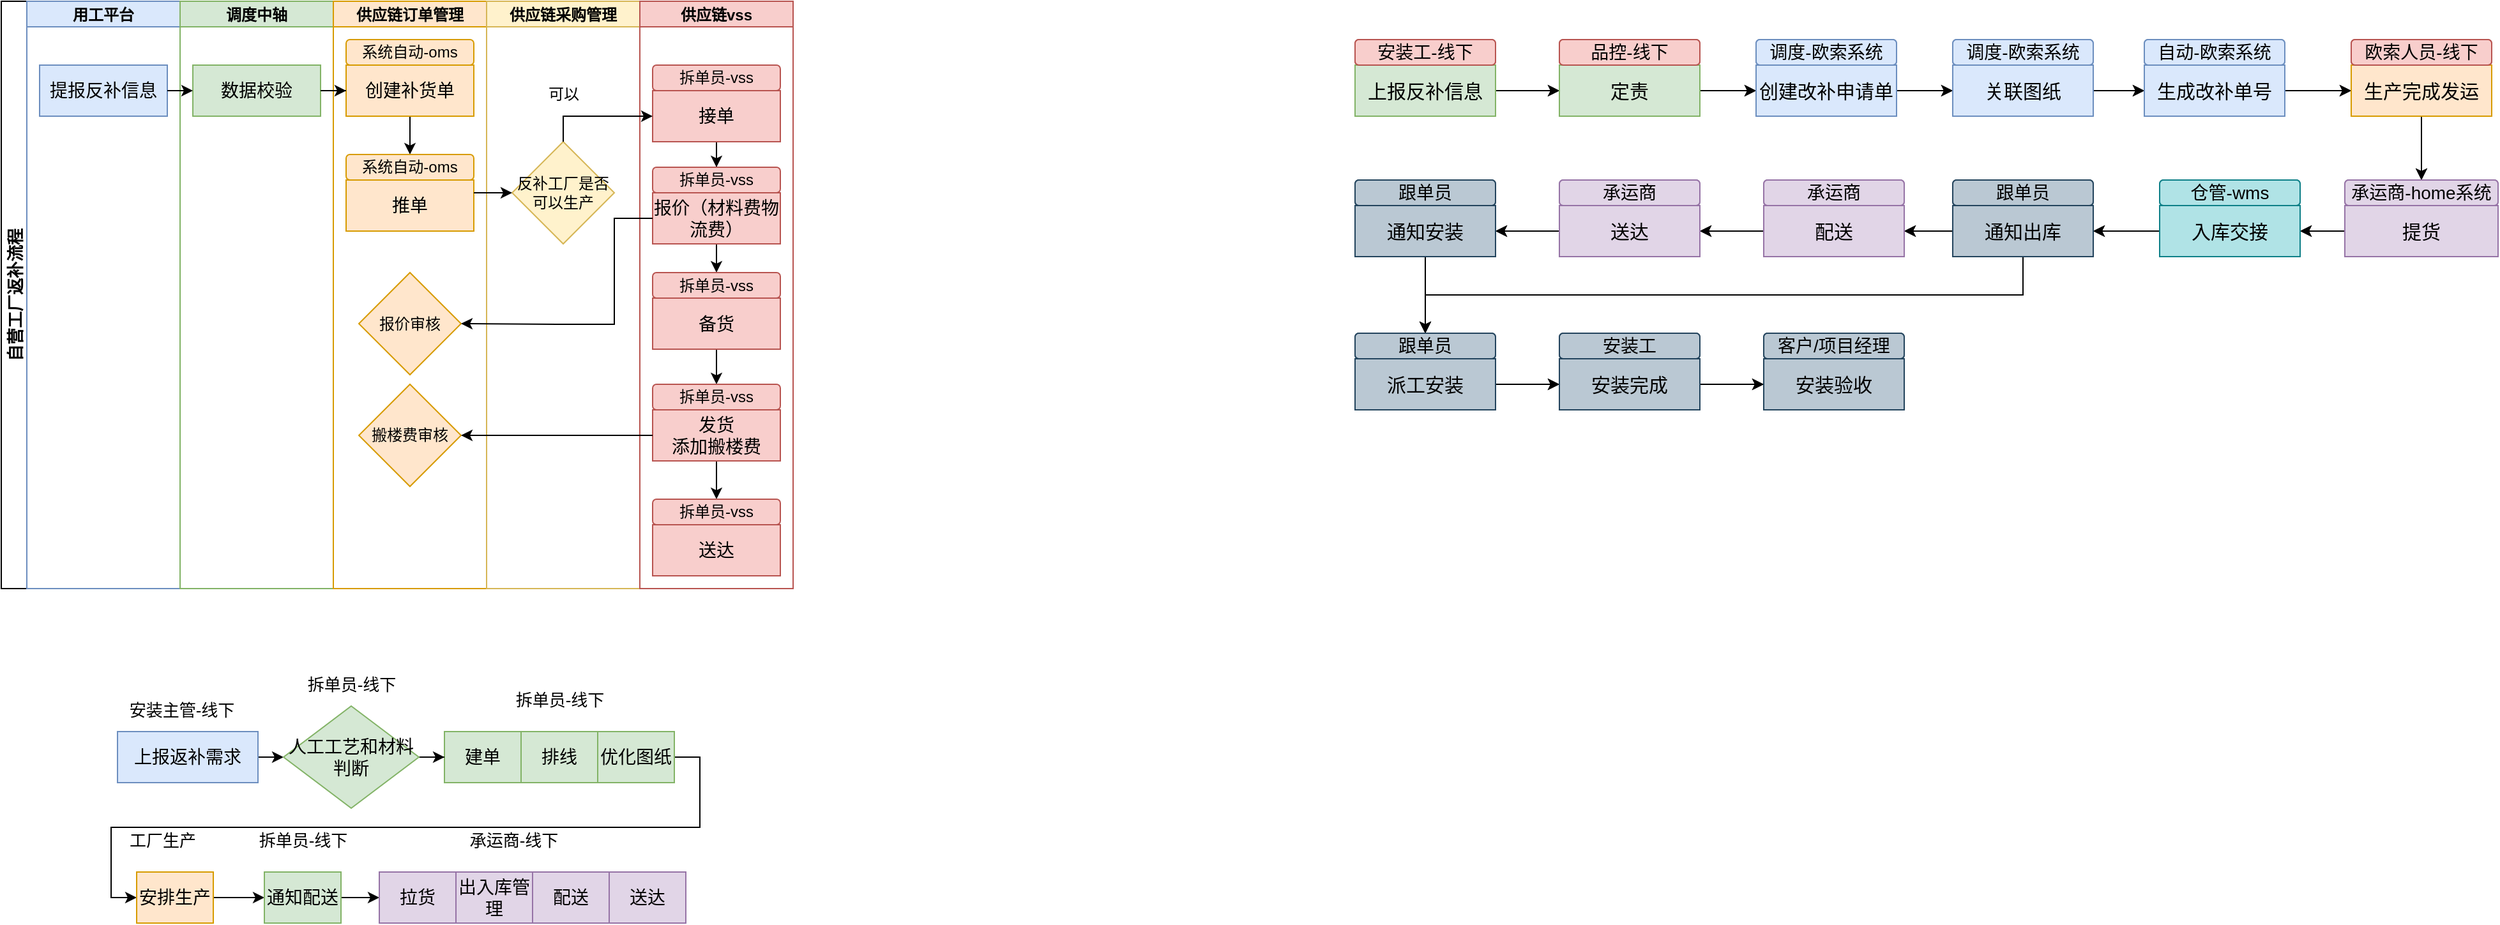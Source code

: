 <mxfile version="24.0.5" type="github">
  <diagram name="第 1 页" id="7E3xg20voF36uwwBsJ15">
    <mxGraphModel dx="1386" dy="769" grid="1" gridSize="10" guides="1" tooltips="1" connect="1" arrows="1" fold="1" page="1" pageScale="1" pageWidth="827" pageHeight="1169" math="0" shadow="0">
      <root>
        <mxCell id="0" />
        <mxCell id="1" parent="0" />
        <mxCell id="Q0NwrmyrNiEeJ_oUR217-1" value="自营工厂返补流程" style="swimlane;childLayout=stackLayout;resizeParent=1;resizeParentMax=0;startSize=20;horizontal=0;horizontalStack=1;fontSize=13;" parent="1" vertex="1">
          <mxGeometry x="280" y="100" width="620" height="460" as="geometry" />
        </mxCell>
        <mxCell id="Q0NwrmyrNiEeJ_oUR217-2" value="用工平台" style="swimlane;startSize=20;fillColor=#dae8fc;strokeColor=#6c8ebf;" parent="Q0NwrmyrNiEeJ_oUR217-1" vertex="1">
          <mxGeometry x="20" width="120" height="460" as="geometry" />
        </mxCell>
        <mxCell id="Q0NwrmyrNiEeJ_oUR217-11" value="&lt;font style=&quot;font-size: 14px;&quot;&gt;提报反补信息&lt;/font&gt;" style="rounded=0;whiteSpace=wrap;html=1;fillColor=#dae8fc;strokeColor=#6c8ebf;" parent="Q0NwrmyrNiEeJ_oUR217-2" vertex="1">
          <mxGeometry x="10" y="50" width="100" height="40" as="geometry" />
        </mxCell>
        <mxCell id="Q0NwrmyrNiEeJ_oUR217-3" value="调度中轴" style="swimlane;startSize=20;fillColor=#d5e8d4;strokeColor=#82b366;" parent="Q0NwrmyrNiEeJ_oUR217-1" vertex="1">
          <mxGeometry x="140" width="120" height="460" as="geometry" />
        </mxCell>
        <mxCell id="Q0NwrmyrNiEeJ_oUR217-13" value="&lt;span style=&quot;font-size: 14px;&quot;&gt;数据校验&lt;/span&gt;" style="rounded=0;whiteSpace=wrap;html=1;fillColor=#d5e8d4;strokeColor=#82b366;" parent="Q0NwrmyrNiEeJ_oUR217-3" vertex="1">
          <mxGeometry x="10" y="50" width="100" height="40" as="geometry" />
        </mxCell>
        <mxCell id="Q0NwrmyrNiEeJ_oUR217-4" value="供应链订单管理" style="swimlane;startSize=20;fillColor=#ffe6cc;strokeColor=#d79b00;" parent="Q0NwrmyrNiEeJ_oUR217-1" vertex="1">
          <mxGeometry x="260" width="120" height="460" as="geometry" />
        </mxCell>
        <mxCell id="NyWuPYY11Cj3TrGlAClr-5" style="edgeStyle=orthogonalEdgeStyle;rounded=0;orthogonalLoop=1;jettySize=auto;html=1;exitX=0.5;exitY=1;exitDx=0;exitDy=0;entryX=0.5;entryY=0;entryDx=0;entryDy=0;" parent="Q0NwrmyrNiEeJ_oUR217-4" source="Q0NwrmyrNiEeJ_oUR217-14" target="Q0NwrmyrNiEeJ_oUR217-17" edge="1">
          <mxGeometry relative="1" as="geometry" />
        </mxCell>
        <mxCell id="Q0NwrmyrNiEeJ_oUR217-14" value="&lt;span style=&quot;font-size: 14px;&quot;&gt;创建补货单&lt;/span&gt;" style="rounded=0;whiteSpace=wrap;html=1;fillColor=#ffe6cc;strokeColor=#d79b00;" parent="Q0NwrmyrNiEeJ_oUR217-4" vertex="1">
          <mxGeometry x="10" y="50" width="100" height="40" as="geometry" />
        </mxCell>
        <mxCell id="Q0NwrmyrNiEeJ_oUR217-15" value="&lt;span style=&quot;font-size: 14px;&quot;&gt;推单&lt;/span&gt;" style="rounded=0;whiteSpace=wrap;html=1;fillColor=#ffe6cc;strokeColor=#d79b00;" parent="Q0NwrmyrNiEeJ_oUR217-4" vertex="1">
          <mxGeometry x="10" y="140" width="100" height="40" as="geometry" />
        </mxCell>
        <mxCell id="Q0NwrmyrNiEeJ_oUR217-17" value="系统自动-oms" style="rounded=1;whiteSpace=wrap;html=1;fillColor=#ffe6cc;strokeColor=#d79b00;" parent="Q0NwrmyrNiEeJ_oUR217-4" vertex="1">
          <mxGeometry x="10" y="120" width="100" height="20" as="geometry" />
        </mxCell>
        <mxCell id="Q0NwrmyrNiEeJ_oUR217-18" value="系统自动-oms" style="rounded=1;whiteSpace=wrap;html=1;glass=0;fillColor=#ffe6cc;strokeColor=#d79b00;" parent="Q0NwrmyrNiEeJ_oUR217-4" vertex="1">
          <mxGeometry x="10" y="30" width="100" height="20" as="geometry" />
        </mxCell>
        <mxCell id="Q0NwrmyrNiEeJ_oUR217-29" value="报价审核" style="rhombus;whiteSpace=wrap;html=1;fillColor=#ffe6cc;strokeColor=#d79b00;" parent="Q0NwrmyrNiEeJ_oUR217-4" vertex="1">
          <mxGeometry x="20" y="212.5" width="80" height="80" as="geometry" />
        </mxCell>
        <mxCell id="NyWuPYY11Cj3TrGlAClr-7" value="搬楼费审核" style="rhombus;whiteSpace=wrap;html=1;fillColor=#ffe6cc;strokeColor=#d79b00;" parent="Q0NwrmyrNiEeJ_oUR217-4" vertex="1">
          <mxGeometry x="20" y="300" width="80" height="80" as="geometry" />
        </mxCell>
        <mxCell id="Q0NwrmyrNiEeJ_oUR217-5" value="供应链采购管理" style="swimlane;startSize=20;fillColor=#fff2cc;strokeColor=#d6b656;" parent="Q0NwrmyrNiEeJ_oUR217-1" vertex="1">
          <mxGeometry x="380" width="120" height="460" as="geometry" />
        </mxCell>
        <mxCell id="Q0NwrmyrNiEeJ_oUR217-23" value="反补工厂是否可以生产" style="rhombus;whiteSpace=wrap;html=1;fillColor=#fff2cc;strokeColor=#d6b656;" parent="Q0NwrmyrNiEeJ_oUR217-5" vertex="1">
          <mxGeometry x="20" y="110" width="80" height="80" as="geometry" />
        </mxCell>
        <mxCell id="Q0NwrmyrNiEeJ_oUR217-6" value="供应链vss" style="swimlane;startSize=20;fillColor=#f8cecc;strokeColor=#b85450;" parent="Q0NwrmyrNiEeJ_oUR217-1" vertex="1">
          <mxGeometry x="500" width="120" height="460" as="geometry" />
        </mxCell>
        <mxCell id="NyWuPYY11Cj3TrGlAClr-12" style="edgeStyle=orthogonalEdgeStyle;rounded=0;orthogonalLoop=1;jettySize=auto;html=1;exitX=0.5;exitY=1;exitDx=0;exitDy=0;" parent="Q0NwrmyrNiEeJ_oUR217-6" source="Q0NwrmyrNiEeJ_oUR217-25" target="Q0NwrmyrNiEeJ_oUR217-28" edge="1">
          <mxGeometry relative="1" as="geometry" />
        </mxCell>
        <mxCell id="Q0NwrmyrNiEeJ_oUR217-25" value="&lt;span style=&quot;font-size: 14px;&quot;&gt;接单&lt;/span&gt;" style="rounded=0;whiteSpace=wrap;html=1;fillColor=#f8cecc;strokeColor=#b85450;" parent="Q0NwrmyrNiEeJ_oUR217-6" vertex="1">
          <mxGeometry x="10" y="70" width="100" height="40" as="geometry" />
        </mxCell>
        <mxCell id="Q0NwrmyrNiEeJ_oUR217-26" value="拆单员-vss" style="rounded=1;whiteSpace=wrap;html=1;fillColor=#f8cecc;strokeColor=#b85450;" parent="Q0NwrmyrNiEeJ_oUR217-6" vertex="1">
          <mxGeometry x="10" y="50" width="100" height="20" as="geometry" />
        </mxCell>
        <mxCell id="NyWuPYY11Cj3TrGlAClr-14" style="edgeStyle=orthogonalEdgeStyle;rounded=0;orthogonalLoop=1;jettySize=auto;html=1;exitX=0.5;exitY=1;exitDx=0;exitDy=0;" parent="Q0NwrmyrNiEeJ_oUR217-6" source="Q0NwrmyrNiEeJ_oUR217-27" target="Q0NwrmyrNiEeJ_oUR217-31" edge="1">
          <mxGeometry relative="1" as="geometry" />
        </mxCell>
        <mxCell id="Q0NwrmyrNiEeJ_oUR217-27" value="&lt;span style=&quot;font-size: 14px;&quot;&gt;报价（材料费物流费）&lt;/span&gt;" style="rounded=0;whiteSpace=wrap;html=1;fillColor=#f8cecc;strokeColor=#b85450;" parent="Q0NwrmyrNiEeJ_oUR217-6" vertex="1">
          <mxGeometry x="10" y="150" width="100" height="40" as="geometry" />
        </mxCell>
        <mxCell id="Q0NwrmyrNiEeJ_oUR217-28" value="拆单员-vss" style="rounded=1;whiteSpace=wrap;html=1;fillColor=#f8cecc;strokeColor=#b85450;" parent="Q0NwrmyrNiEeJ_oUR217-6" vertex="1">
          <mxGeometry x="10" y="130" width="100" height="20" as="geometry" />
        </mxCell>
        <mxCell id="NyWuPYY11Cj3TrGlAClr-15" style="edgeStyle=orthogonalEdgeStyle;rounded=0;orthogonalLoop=1;jettySize=auto;html=1;exitX=0.5;exitY=1;exitDx=0;exitDy=0;" parent="Q0NwrmyrNiEeJ_oUR217-6" source="Q0NwrmyrNiEeJ_oUR217-30" target="Q0NwrmyrNiEeJ_oUR217-33" edge="1">
          <mxGeometry relative="1" as="geometry" />
        </mxCell>
        <mxCell id="Q0NwrmyrNiEeJ_oUR217-30" value="&lt;span style=&quot;font-size: 14px;&quot;&gt;备货&lt;/span&gt;" style="rounded=0;whiteSpace=wrap;html=1;fillColor=#f8cecc;strokeColor=#b85450;" parent="Q0NwrmyrNiEeJ_oUR217-6" vertex="1">
          <mxGeometry x="10" y="232.5" width="100" height="40" as="geometry" />
        </mxCell>
        <mxCell id="Q0NwrmyrNiEeJ_oUR217-31" value="拆单员-vss" style="rounded=1;whiteSpace=wrap;html=1;fillColor=#f8cecc;strokeColor=#b85450;" parent="Q0NwrmyrNiEeJ_oUR217-6" vertex="1">
          <mxGeometry x="10" y="212.5" width="100" height="20" as="geometry" />
        </mxCell>
        <mxCell id="NyWuPYY11Cj3TrGlAClr-16" style="edgeStyle=orthogonalEdgeStyle;rounded=0;orthogonalLoop=1;jettySize=auto;html=1;exitX=0.5;exitY=1;exitDx=0;exitDy=0;entryX=0.5;entryY=0;entryDx=0;entryDy=0;" parent="Q0NwrmyrNiEeJ_oUR217-6" source="Q0NwrmyrNiEeJ_oUR217-32" target="Q0NwrmyrNiEeJ_oUR217-41" edge="1">
          <mxGeometry relative="1" as="geometry" />
        </mxCell>
        <mxCell id="Q0NwrmyrNiEeJ_oUR217-32" value="&lt;span style=&quot;font-size: 14px;&quot;&gt;发货&lt;/span&gt;&lt;div&gt;&lt;span style=&quot;font-size: 14px;&quot;&gt;添加搬楼费&lt;/span&gt;&lt;/div&gt;" style="rounded=0;whiteSpace=wrap;html=1;fillColor=#f8cecc;strokeColor=#b85450;" parent="Q0NwrmyrNiEeJ_oUR217-6" vertex="1">
          <mxGeometry x="10" y="320" width="100" height="40" as="geometry" />
        </mxCell>
        <mxCell id="Q0NwrmyrNiEeJ_oUR217-33" value="拆单员-vss" style="rounded=1;whiteSpace=wrap;html=1;fillColor=#f8cecc;strokeColor=#b85450;" parent="Q0NwrmyrNiEeJ_oUR217-6" vertex="1">
          <mxGeometry x="10" y="300" width="100" height="20" as="geometry" />
        </mxCell>
        <mxCell id="Q0NwrmyrNiEeJ_oUR217-40" value="&lt;span style=&quot;font-size: 14px;&quot;&gt;送达&lt;/span&gt;" style="rounded=0;whiteSpace=wrap;html=1;fillColor=#f8cecc;strokeColor=#b85450;" parent="Q0NwrmyrNiEeJ_oUR217-6" vertex="1">
          <mxGeometry x="10" y="410" width="100" height="40" as="geometry" />
        </mxCell>
        <mxCell id="Q0NwrmyrNiEeJ_oUR217-41" value="拆单员-vss" style="rounded=1;whiteSpace=wrap;html=1;fillColor=#f8cecc;strokeColor=#b85450;" parent="Q0NwrmyrNiEeJ_oUR217-6" vertex="1">
          <mxGeometry x="10" y="390" width="100" height="20" as="geometry" />
        </mxCell>
        <mxCell id="NyWuPYY11Cj3TrGlAClr-1" style="edgeStyle=orthogonalEdgeStyle;rounded=0;orthogonalLoop=1;jettySize=auto;html=1;exitX=1;exitY=0.25;exitDx=0;exitDy=0;" parent="Q0NwrmyrNiEeJ_oUR217-1" source="Q0NwrmyrNiEeJ_oUR217-15" target="Q0NwrmyrNiEeJ_oUR217-23" edge="1">
          <mxGeometry relative="1" as="geometry" />
        </mxCell>
        <mxCell id="NyWuPYY11Cj3TrGlAClr-3" style="edgeStyle=orthogonalEdgeStyle;rounded=0;orthogonalLoop=1;jettySize=auto;html=1;exitX=0.5;exitY=0;exitDx=0;exitDy=0;" parent="Q0NwrmyrNiEeJ_oUR217-1" source="Q0NwrmyrNiEeJ_oUR217-23" target="Q0NwrmyrNiEeJ_oUR217-25" edge="1">
          <mxGeometry relative="1" as="geometry" />
        </mxCell>
        <mxCell id="NyWuPYY11Cj3TrGlAClr-9" style="edgeStyle=orthogonalEdgeStyle;rounded=0;orthogonalLoop=1;jettySize=auto;html=1;exitX=0;exitY=0.5;exitDx=0;exitDy=0;entryX=1;entryY=0.5;entryDx=0;entryDy=0;" parent="Q0NwrmyrNiEeJ_oUR217-1" source="Q0NwrmyrNiEeJ_oUR217-32" target="NyWuPYY11Cj3TrGlAClr-7" edge="1">
          <mxGeometry relative="1" as="geometry" />
        </mxCell>
        <mxCell id="NyWuPYY11Cj3TrGlAClr-11" style="edgeStyle=orthogonalEdgeStyle;rounded=0;orthogonalLoop=1;jettySize=auto;html=1;exitX=0;exitY=0.5;exitDx=0;exitDy=0;entryX=1;entryY=0.5;entryDx=0;entryDy=0;" parent="Q0NwrmyrNiEeJ_oUR217-1" source="Q0NwrmyrNiEeJ_oUR217-27" target="Q0NwrmyrNiEeJ_oUR217-29" edge="1">
          <mxGeometry relative="1" as="geometry">
            <Array as="points">
              <mxPoint x="480" y="170" />
              <mxPoint x="480" y="253" />
              <mxPoint x="435" y="253" />
            </Array>
          </mxGeometry>
        </mxCell>
        <mxCell id="NyWuPYY11Cj3TrGlAClr-20" style="edgeStyle=orthogonalEdgeStyle;rounded=0;orthogonalLoop=1;jettySize=auto;html=1;exitX=1;exitY=0.5;exitDx=0;exitDy=0;entryX=0;entryY=0.5;entryDx=0;entryDy=0;" parent="Q0NwrmyrNiEeJ_oUR217-1" source="Q0NwrmyrNiEeJ_oUR217-11" target="Q0NwrmyrNiEeJ_oUR217-13" edge="1">
          <mxGeometry relative="1" as="geometry" />
        </mxCell>
        <mxCell id="NyWuPYY11Cj3TrGlAClr-21" style="edgeStyle=orthogonalEdgeStyle;rounded=0;orthogonalLoop=1;jettySize=auto;html=1;exitX=1;exitY=0.5;exitDx=0;exitDy=0;" parent="Q0NwrmyrNiEeJ_oUR217-1" source="Q0NwrmyrNiEeJ_oUR217-13" target="Q0NwrmyrNiEeJ_oUR217-14" edge="1">
          <mxGeometry relative="1" as="geometry" />
        </mxCell>
        <mxCell id="NyWuPYY11Cj3TrGlAClr-4" value="可以" style="text;html=1;align=center;verticalAlign=middle;resizable=0;points=[];autosize=1;strokeColor=none;fillColor=none;" parent="1" vertex="1">
          <mxGeometry x="695" y="158" width="50" height="30" as="geometry" />
        </mxCell>
        <mxCell id="NyWuPYY11Cj3TrGlAClr-39" style="edgeStyle=orthogonalEdgeStyle;rounded=0;orthogonalLoop=1;jettySize=auto;html=1;exitX=1;exitY=0.5;exitDx=0;exitDy=0;entryX=0;entryY=0.5;entryDx=0;entryDy=0;" parent="1" source="NyWuPYY11Cj3TrGlAClr-22" target="NyWuPYY11Cj3TrGlAClr-25" edge="1">
          <mxGeometry relative="1" as="geometry" />
        </mxCell>
        <mxCell id="NyWuPYY11Cj3TrGlAClr-22" value="&lt;font style=&quot;font-size: 14px;&quot;&gt;上报返补需求&lt;/font&gt;" style="rounded=0;whiteSpace=wrap;html=1;fillColor=#dae8fc;strokeColor=#6c8ebf;" parent="1" vertex="1">
          <mxGeometry x="371" y="672" width="110" height="40" as="geometry" />
        </mxCell>
        <mxCell id="NyWuPYY11Cj3TrGlAClr-23" value="&lt;font style=&quot;font-size: 14px;&quot;&gt;建单&lt;/font&gt;" style="rounded=0;whiteSpace=wrap;html=1;fillColor=#d5e8d4;strokeColor=#82b366;" parent="1" vertex="1">
          <mxGeometry x="627" y="672" width="60" height="40" as="geometry" />
        </mxCell>
        <mxCell id="NyWuPYY11Cj3TrGlAClr-24" value="&lt;font style=&quot;font-size: 13px;&quot;&gt;安装主管-线下&lt;/font&gt;" style="text;html=1;align=center;verticalAlign=middle;resizable=0;points=[];autosize=1;strokeColor=none;fillColor=none;" parent="1" vertex="1">
          <mxGeometry x="366" y="640" width="110" height="30" as="geometry" />
        </mxCell>
        <mxCell id="NyWuPYY11Cj3TrGlAClr-40" style="edgeStyle=orthogonalEdgeStyle;rounded=0;orthogonalLoop=1;jettySize=auto;html=1;exitX=1;exitY=0.5;exitDx=0;exitDy=0;" parent="1" source="NyWuPYY11Cj3TrGlAClr-25" target="NyWuPYY11Cj3TrGlAClr-23" edge="1">
          <mxGeometry relative="1" as="geometry" />
        </mxCell>
        <mxCell id="NyWuPYY11Cj3TrGlAClr-25" value="&lt;font style=&quot;font-size: 14px;&quot;&gt;人工工艺和材料判断&lt;/font&gt;" style="rhombus;whiteSpace=wrap;html=1;fillColor=#d5e8d4;strokeColor=#82b366;" parent="1" vertex="1">
          <mxGeometry x="501" y="652" width="106" height="80" as="geometry" />
        </mxCell>
        <mxCell id="NyWuPYY11Cj3TrGlAClr-26" value="&lt;font style=&quot;font-size: 13px;&quot;&gt;拆单员-线下&lt;/font&gt;" style="text;html=1;align=center;verticalAlign=middle;resizable=0;points=[];autosize=1;strokeColor=none;fillColor=none;" parent="1" vertex="1">
          <mxGeometry x="509" y="620" width="90" height="30" as="geometry" />
        </mxCell>
        <mxCell id="NyWuPYY11Cj3TrGlAClr-27" value="&lt;font style=&quot;font-size: 13px;&quot;&gt;拆单员-线下&lt;/font&gt;" style="text;html=1;align=center;verticalAlign=middle;resizable=0;points=[];autosize=1;strokeColor=none;fillColor=none;" parent="1" vertex="1">
          <mxGeometry x="672" y="632" width="90" height="30" as="geometry" />
        </mxCell>
        <mxCell id="NyWuPYY11Cj3TrGlAClr-28" value="&lt;span style=&quot;font-size: 14px;&quot;&gt;排线&lt;/span&gt;" style="rounded=0;whiteSpace=wrap;html=1;fillColor=#d5e8d4;strokeColor=#82b366;" parent="1" vertex="1">
          <mxGeometry x="687" y="672" width="60" height="40" as="geometry" />
        </mxCell>
        <mxCell id="NyWuPYY11Cj3TrGlAClr-41" style="edgeStyle=orthogonalEdgeStyle;rounded=0;orthogonalLoop=1;jettySize=auto;html=1;exitX=1;exitY=0.5;exitDx=0;exitDy=0;entryX=0;entryY=0.5;entryDx=0;entryDy=0;" parent="1" source="NyWuPYY11Cj3TrGlAClr-29" target="NyWuPYY11Cj3TrGlAClr-30" edge="1">
          <mxGeometry relative="1" as="geometry" />
        </mxCell>
        <mxCell id="NyWuPYY11Cj3TrGlAClr-29" value="&lt;span style=&quot;font-size: 14px;&quot;&gt;优化图纸&lt;/span&gt;" style="rounded=0;whiteSpace=wrap;html=1;fillColor=#d5e8d4;strokeColor=#82b366;" parent="1" vertex="1">
          <mxGeometry x="747" y="672" width="60" height="40" as="geometry" />
        </mxCell>
        <mxCell id="NyWuPYY11Cj3TrGlAClr-43" style="edgeStyle=orthogonalEdgeStyle;rounded=0;orthogonalLoop=1;jettySize=auto;html=1;exitX=1;exitY=0.5;exitDx=0;exitDy=0;entryX=0;entryY=0.5;entryDx=0;entryDy=0;" parent="1" source="NyWuPYY11Cj3TrGlAClr-30" target="NyWuPYY11Cj3TrGlAClr-32" edge="1">
          <mxGeometry relative="1" as="geometry" />
        </mxCell>
        <mxCell id="NyWuPYY11Cj3TrGlAClr-30" value="&lt;span style=&quot;font-size: 14px;&quot;&gt;安排生产&lt;/span&gt;" style="rounded=0;whiteSpace=wrap;html=1;fillColor=#ffe6cc;strokeColor=#d79b00;" parent="1" vertex="1">
          <mxGeometry x="386" y="782" width="60" height="40" as="geometry" />
        </mxCell>
        <mxCell id="NyWuPYY11Cj3TrGlAClr-31" value="&lt;font style=&quot;font-size: 13px;&quot;&gt;工厂生产&lt;/font&gt;" style="text;html=1;align=center;verticalAlign=middle;resizable=0;points=[];autosize=1;strokeColor=none;fillColor=none;" parent="1" vertex="1">
          <mxGeometry x="366" y="742" width="80" height="30" as="geometry" />
        </mxCell>
        <mxCell id="NyWuPYY11Cj3TrGlAClr-44" style="edgeStyle=orthogonalEdgeStyle;rounded=0;orthogonalLoop=1;jettySize=auto;html=1;exitX=1;exitY=0.5;exitDx=0;exitDy=0;entryX=0;entryY=0.5;entryDx=0;entryDy=0;" parent="1" source="NyWuPYY11Cj3TrGlAClr-32" target="NyWuPYY11Cj3TrGlAClr-34" edge="1">
          <mxGeometry relative="1" as="geometry" />
        </mxCell>
        <mxCell id="NyWuPYY11Cj3TrGlAClr-32" value="&lt;span style=&quot;font-size: 14px;&quot;&gt;通知配送&lt;/span&gt;" style="rounded=0;whiteSpace=wrap;html=1;fillColor=#d5e8d4;strokeColor=#82b366;" parent="1" vertex="1">
          <mxGeometry x="486" y="782" width="60" height="40" as="geometry" />
        </mxCell>
        <mxCell id="NyWuPYY11Cj3TrGlAClr-33" value="&lt;font style=&quot;font-size: 13px;&quot;&gt;拆单员-线下&lt;/font&gt;" style="text;html=1;align=center;verticalAlign=middle;resizable=0;points=[];autosize=1;strokeColor=none;fillColor=none;" parent="1" vertex="1">
          <mxGeometry x="471" y="742" width="90" height="30" as="geometry" />
        </mxCell>
        <mxCell id="NyWuPYY11Cj3TrGlAClr-34" value="&lt;span style=&quot;font-size: 14px;&quot;&gt;拉货&lt;/span&gt;" style="rounded=0;whiteSpace=wrap;html=1;fillColor=#e1d5e7;strokeColor=#9673a6;" parent="1" vertex="1">
          <mxGeometry x="576" y="782" width="60" height="40" as="geometry" />
        </mxCell>
        <mxCell id="NyWuPYY11Cj3TrGlAClr-35" value="&lt;span style=&quot;font-size: 14px;&quot;&gt;出入库管理&lt;/span&gt;" style="rounded=0;whiteSpace=wrap;html=1;fillColor=#e1d5e7;strokeColor=#9673a6;" parent="1" vertex="1">
          <mxGeometry x="636" y="782" width="60" height="40" as="geometry" />
        </mxCell>
        <mxCell id="NyWuPYY11Cj3TrGlAClr-36" value="&lt;span style=&quot;font-size: 14px;&quot;&gt;配送&lt;/span&gt;" style="rounded=0;whiteSpace=wrap;html=1;fillColor=#e1d5e7;strokeColor=#9673a6;" parent="1" vertex="1">
          <mxGeometry x="696" y="782" width="60" height="40" as="geometry" />
        </mxCell>
        <mxCell id="NyWuPYY11Cj3TrGlAClr-37" value="&lt;span style=&quot;font-size: 14px;&quot;&gt;送达&lt;/span&gt;" style="rounded=0;whiteSpace=wrap;html=1;fillColor=#e1d5e7;strokeColor=#9673a6;" parent="1" vertex="1">
          <mxGeometry x="756" y="782" width="60" height="40" as="geometry" />
        </mxCell>
        <mxCell id="NyWuPYY11Cj3TrGlAClr-38" value="&lt;font style=&quot;font-size: 13px;&quot;&gt;承运商-线下&lt;/font&gt;" style="text;html=1;align=center;verticalAlign=middle;resizable=0;points=[];autosize=1;strokeColor=none;fillColor=none;" parent="1" vertex="1">
          <mxGeometry x="636" y="742" width="90" height="30" as="geometry" />
        </mxCell>
        <mxCell id="v0-U2TR6iyOHmyijaIzO-35" style="edgeStyle=orthogonalEdgeStyle;rounded=0;orthogonalLoop=1;jettySize=auto;html=1;exitX=1;exitY=0.5;exitDx=0;exitDy=0;" edge="1" parent="1" source="v0-U2TR6iyOHmyijaIzO-1" target="v0-U2TR6iyOHmyijaIzO-5">
          <mxGeometry relative="1" as="geometry" />
        </mxCell>
        <mxCell id="v0-U2TR6iyOHmyijaIzO-1" value="&lt;font style=&quot;font-size: 15px;&quot;&gt;上报反补信息&lt;/font&gt;" style="rounded=0;whiteSpace=wrap;html=1;fillColor=#d5e8d4;strokeColor=#82b366;" vertex="1" parent="1">
          <mxGeometry x="1340" y="150" width="110" height="40" as="geometry" />
        </mxCell>
        <mxCell id="v0-U2TR6iyOHmyijaIzO-4" value="&lt;font style=&quot;font-size: 14px;&quot;&gt;安装工-线下&lt;/font&gt;" style="rounded=1;whiteSpace=wrap;html=1;fillColor=#f8cecc;strokeColor=#b85450;" vertex="1" parent="1">
          <mxGeometry x="1340" y="130" width="110" height="20" as="geometry" />
        </mxCell>
        <mxCell id="v0-U2TR6iyOHmyijaIzO-36" style="edgeStyle=orthogonalEdgeStyle;rounded=0;orthogonalLoop=1;jettySize=auto;html=1;exitX=1;exitY=0.5;exitDx=0;exitDy=0;" edge="1" parent="1" source="v0-U2TR6iyOHmyijaIzO-5" target="v0-U2TR6iyOHmyijaIzO-9">
          <mxGeometry relative="1" as="geometry" />
        </mxCell>
        <mxCell id="v0-U2TR6iyOHmyijaIzO-5" value="&lt;font style=&quot;font-size: 15px;&quot;&gt;定责&lt;/font&gt;" style="rounded=0;whiteSpace=wrap;html=1;fillColor=#d5e8d4;strokeColor=#82b366;" vertex="1" parent="1">
          <mxGeometry x="1500" y="150" width="110" height="40" as="geometry" />
        </mxCell>
        <mxCell id="v0-U2TR6iyOHmyijaIzO-6" value="&lt;font style=&quot;font-size: 14px;&quot;&gt;品控-线下&lt;/font&gt;" style="rounded=1;whiteSpace=wrap;html=1;fillColor=#f8cecc;strokeColor=#b85450;" vertex="1" parent="1">
          <mxGeometry x="1500" y="130" width="110" height="20" as="geometry" />
        </mxCell>
        <mxCell id="v0-U2TR6iyOHmyijaIzO-37" style="edgeStyle=orthogonalEdgeStyle;rounded=0;orthogonalLoop=1;jettySize=auto;html=1;exitX=1;exitY=0.5;exitDx=0;exitDy=0;" edge="1" parent="1" source="v0-U2TR6iyOHmyijaIzO-9" target="v0-U2TR6iyOHmyijaIzO-11">
          <mxGeometry relative="1" as="geometry" />
        </mxCell>
        <mxCell id="v0-U2TR6iyOHmyijaIzO-9" value="&lt;font style=&quot;font-size: 15px;&quot;&gt;创建改补申请单&lt;/font&gt;" style="rounded=0;whiteSpace=wrap;html=1;fillColor=#dae8fc;strokeColor=#6c8ebf;" vertex="1" parent="1">
          <mxGeometry x="1654" y="150" width="110" height="40" as="geometry" />
        </mxCell>
        <mxCell id="v0-U2TR6iyOHmyijaIzO-10" value="&lt;font style=&quot;font-size: 14px;&quot;&gt;调度-欧索系统&lt;/font&gt;" style="rounded=1;whiteSpace=wrap;html=1;fillColor=#dae8fc;strokeColor=#6c8ebf;" vertex="1" parent="1">
          <mxGeometry x="1654" y="130" width="110" height="20" as="geometry" />
        </mxCell>
        <mxCell id="v0-U2TR6iyOHmyijaIzO-38" style="edgeStyle=orthogonalEdgeStyle;rounded=0;orthogonalLoop=1;jettySize=auto;html=1;exitX=1;exitY=0.5;exitDx=0;exitDy=0;" edge="1" parent="1" source="v0-U2TR6iyOHmyijaIzO-11" target="v0-U2TR6iyOHmyijaIzO-13">
          <mxGeometry relative="1" as="geometry" />
        </mxCell>
        <mxCell id="v0-U2TR6iyOHmyijaIzO-11" value="&lt;font style=&quot;font-size: 15px;&quot;&gt;关联图纸&lt;/font&gt;" style="rounded=0;whiteSpace=wrap;html=1;fillColor=#dae8fc;strokeColor=#6c8ebf;" vertex="1" parent="1">
          <mxGeometry x="1808" y="150" width="110" height="40" as="geometry" />
        </mxCell>
        <mxCell id="v0-U2TR6iyOHmyijaIzO-12" value="&lt;font style=&quot;font-size: 14px;&quot;&gt;调度-欧索系统&lt;/font&gt;" style="rounded=1;whiteSpace=wrap;html=1;fillColor=#dae8fc;strokeColor=#6c8ebf;" vertex="1" parent="1">
          <mxGeometry x="1808" y="130" width="110" height="20" as="geometry" />
        </mxCell>
        <mxCell id="v0-U2TR6iyOHmyijaIzO-39" style="edgeStyle=orthogonalEdgeStyle;rounded=0;orthogonalLoop=1;jettySize=auto;html=1;exitX=1;exitY=0.5;exitDx=0;exitDy=0;" edge="1" parent="1" source="v0-U2TR6iyOHmyijaIzO-13" target="v0-U2TR6iyOHmyijaIzO-15">
          <mxGeometry relative="1" as="geometry" />
        </mxCell>
        <mxCell id="v0-U2TR6iyOHmyijaIzO-13" value="&lt;span style=&quot;font-size: 15px;&quot;&gt;生成改补单号&lt;/span&gt;" style="rounded=0;whiteSpace=wrap;html=1;fillColor=#dae8fc;strokeColor=#6c8ebf;" vertex="1" parent="1">
          <mxGeometry x="1958" y="150" width="110" height="40" as="geometry" />
        </mxCell>
        <mxCell id="v0-U2TR6iyOHmyijaIzO-14" value="&lt;font style=&quot;font-size: 14px;&quot;&gt;自动-欧索系统&lt;/font&gt;" style="rounded=1;whiteSpace=wrap;html=1;fillColor=#dae8fc;strokeColor=#6c8ebf;" vertex="1" parent="1">
          <mxGeometry x="1958" y="130" width="110" height="20" as="geometry" />
        </mxCell>
        <mxCell id="v0-U2TR6iyOHmyijaIzO-40" style="edgeStyle=orthogonalEdgeStyle;rounded=0;orthogonalLoop=1;jettySize=auto;html=1;exitX=0.5;exitY=1;exitDx=0;exitDy=0;entryX=0.5;entryY=0;entryDx=0;entryDy=0;" edge="1" parent="1" source="v0-U2TR6iyOHmyijaIzO-15" target="v0-U2TR6iyOHmyijaIzO-18">
          <mxGeometry relative="1" as="geometry" />
        </mxCell>
        <mxCell id="v0-U2TR6iyOHmyijaIzO-15" value="&lt;span style=&quot;font-size: 15px;&quot;&gt;生产完成发运&lt;/span&gt;" style="rounded=0;whiteSpace=wrap;html=1;fillColor=#ffe6cc;strokeColor=#d79b00;" vertex="1" parent="1">
          <mxGeometry x="2120" y="150" width="110" height="40" as="geometry" />
        </mxCell>
        <mxCell id="v0-U2TR6iyOHmyijaIzO-16" value="&lt;font style=&quot;font-size: 14px;&quot;&gt;欧索人员-线下&lt;/font&gt;" style="rounded=1;whiteSpace=wrap;html=1;fillColor=#f8cecc;strokeColor=#b85450;" vertex="1" parent="1">
          <mxGeometry x="2120" y="130" width="110" height="20" as="geometry" />
        </mxCell>
        <mxCell id="v0-U2TR6iyOHmyijaIzO-41" style="edgeStyle=orthogonalEdgeStyle;rounded=0;orthogonalLoop=1;jettySize=auto;html=1;exitX=0;exitY=0.5;exitDx=0;exitDy=0;" edge="1" parent="1" source="v0-U2TR6iyOHmyijaIzO-17" target="v0-U2TR6iyOHmyijaIzO-19">
          <mxGeometry relative="1" as="geometry" />
        </mxCell>
        <mxCell id="v0-U2TR6iyOHmyijaIzO-17" value="&lt;span style=&quot;font-size: 15px;&quot;&gt;提货&lt;/span&gt;" style="rounded=0;whiteSpace=wrap;html=1;fillColor=#e1d5e7;strokeColor=#9673a6;" vertex="1" parent="1">
          <mxGeometry x="2115" y="260" width="120" height="40" as="geometry" />
        </mxCell>
        <mxCell id="v0-U2TR6iyOHmyijaIzO-18" value="&lt;font style=&quot;font-size: 14px;&quot;&gt;承运商-home系统&lt;/font&gt;" style="rounded=1;whiteSpace=wrap;html=1;fillColor=#e1d5e7;strokeColor=#9673a6;" vertex="1" parent="1">
          <mxGeometry x="2115" y="240" width="120" height="20" as="geometry" />
        </mxCell>
        <mxCell id="v0-U2TR6iyOHmyijaIzO-42" style="edgeStyle=orthogonalEdgeStyle;rounded=0;orthogonalLoop=1;jettySize=auto;html=1;exitX=0;exitY=0.5;exitDx=0;exitDy=0;" edge="1" parent="1" source="v0-U2TR6iyOHmyijaIzO-19" target="v0-U2TR6iyOHmyijaIzO-21">
          <mxGeometry relative="1" as="geometry" />
        </mxCell>
        <mxCell id="v0-U2TR6iyOHmyijaIzO-19" value="&lt;span style=&quot;font-size: 15px;&quot;&gt;入库交接&lt;/span&gt;" style="rounded=0;whiteSpace=wrap;html=1;fillColor=#b0e3e6;strokeColor=#0e8088;" vertex="1" parent="1">
          <mxGeometry x="1970" y="260" width="110" height="40" as="geometry" />
        </mxCell>
        <mxCell id="v0-U2TR6iyOHmyijaIzO-20" value="&lt;font style=&quot;font-size: 14px;&quot;&gt;仓管-wms&lt;/font&gt;" style="rounded=1;whiteSpace=wrap;html=1;fillColor=#b0e3e6;strokeColor=#0e8088;" vertex="1" parent="1">
          <mxGeometry x="1970" y="240" width="110" height="20" as="geometry" />
        </mxCell>
        <mxCell id="v0-U2TR6iyOHmyijaIzO-43" style="edgeStyle=orthogonalEdgeStyle;rounded=0;orthogonalLoop=1;jettySize=auto;html=1;exitX=0;exitY=0.5;exitDx=0;exitDy=0;" edge="1" parent="1" source="v0-U2TR6iyOHmyijaIzO-21" target="v0-U2TR6iyOHmyijaIzO-23">
          <mxGeometry relative="1" as="geometry" />
        </mxCell>
        <mxCell id="v0-U2TR6iyOHmyijaIzO-50" style="edgeStyle=orthogonalEdgeStyle;rounded=0;orthogonalLoop=1;jettySize=auto;html=1;exitX=0.5;exitY=1;exitDx=0;exitDy=0;entryX=0.5;entryY=0;entryDx=0;entryDy=0;" edge="1" parent="1" source="v0-U2TR6iyOHmyijaIzO-21" target="v0-U2TR6iyOHmyijaIzO-30">
          <mxGeometry relative="1" as="geometry" />
        </mxCell>
        <mxCell id="v0-U2TR6iyOHmyijaIzO-21" value="&lt;span style=&quot;font-size: 15px;&quot;&gt;通知出库&lt;/span&gt;" style="rounded=0;whiteSpace=wrap;html=1;fillColor=#bac8d3;strokeColor=#23445d;" vertex="1" parent="1">
          <mxGeometry x="1808" y="260" width="110" height="40" as="geometry" />
        </mxCell>
        <mxCell id="v0-U2TR6iyOHmyijaIzO-22" value="&lt;font style=&quot;font-size: 14px;&quot;&gt;跟单员&lt;/font&gt;" style="rounded=1;whiteSpace=wrap;html=1;fillColor=#bac8d3;strokeColor=#23445d;" vertex="1" parent="1">
          <mxGeometry x="1808" y="240" width="110" height="20" as="geometry" />
        </mxCell>
        <mxCell id="v0-U2TR6iyOHmyijaIzO-44" style="edgeStyle=orthogonalEdgeStyle;rounded=0;orthogonalLoop=1;jettySize=auto;html=1;exitX=0;exitY=0.5;exitDx=0;exitDy=0;" edge="1" parent="1" source="v0-U2TR6iyOHmyijaIzO-23" target="v0-U2TR6iyOHmyijaIzO-25">
          <mxGeometry relative="1" as="geometry" />
        </mxCell>
        <mxCell id="v0-U2TR6iyOHmyijaIzO-23" value="&lt;span style=&quot;font-size: 15px;&quot;&gt;配送&lt;/span&gt;" style="rounded=0;whiteSpace=wrap;html=1;fillColor=#e1d5e7;strokeColor=#9673a6;" vertex="1" parent="1">
          <mxGeometry x="1660" y="260" width="110" height="40" as="geometry" />
        </mxCell>
        <mxCell id="v0-U2TR6iyOHmyijaIzO-24" value="&lt;font style=&quot;font-size: 14px;&quot;&gt;承运商&lt;/font&gt;" style="rounded=1;whiteSpace=wrap;html=1;fillColor=#e1d5e7;strokeColor=#9673a6;" vertex="1" parent="1">
          <mxGeometry x="1660" y="240" width="110" height="20" as="geometry" />
        </mxCell>
        <mxCell id="v0-U2TR6iyOHmyijaIzO-46" style="edgeStyle=orthogonalEdgeStyle;rounded=0;orthogonalLoop=1;jettySize=auto;html=1;exitX=0;exitY=0.5;exitDx=0;exitDy=0;" edge="1" parent="1" source="v0-U2TR6iyOHmyijaIzO-25" target="v0-U2TR6iyOHmyijaIzO-27">
          <mxGeometry relative="1" as="geometry" />
        </mxCell>
        <mxCell id="v0-U2TR6iyOHmyijaIzO-25" value="&lt;span style=&quot;font-size: 15px;&quot;&gt;送达&lt;/span&gt;" style="rounded=0;whiteSpace=wrap;html=1;fillColor=#e1d5e7;strokeColor=#9673a6;" vertex="1" parent="1">
          <mxGeometry x="1500" y="260" width="110" height="40" as="geometry" />
        </mxCell>
        <mxCell id="v0-U2TR6iyOHmyijaIzO-26" value="&lt;font style=&quot;font-size: 14px;&quot;&gt;承运商&lt;/font&gt;" style="rounded=1;whiteSpace=wrap;html=1;fillColor=#e1d5e7;strokeColor=#9673a6;" vertex="1" parent="1">
          <mxGeometry x="1500" y="240" width="110" height="20" as="geometry" />
        </mxCell>
        <mxCell id="v0-U2TR6iyOHmyijaIzO-47" style="edgeStyle=orthogonalEdgeStyle;rounded=0;orthogonalLoop=1;jettySize=auto;html=1;exitX=0.5;exitY=1;exitDx=0;exitDy=0;" edge="1" parent="1" source="v0-U2TR6iyOHmyijaIzO-27" target="v0-U2TR6iyOHmyijaIzO-30">
          <mxGeometry relative="1" as="geometry" />
        </mxCell>
        <mxCell id="v0-U2TR6iyOHmyijaIzO-27" value="&lt;span style=&quot;font-size: 15px;&quot;&gt;通知安装&lt;/span&gt;" style="rounded=0;whiteSpace=wrap;html=1;fillColor=#bac8d3;strokeColor=#23445d;" vertex="1" parent="1">
          <mxGeometry x="1340" y="260" width="110" height="40" as="geometry" />
        </mxCell>
        <mxCell id="v0-U2TR6iyOHmyijaIzO-28" value="&lt;font style=&quot;font-size: 14px;&quot;&gt;跟单员&lt;/font&gt;" style="rounded=1;whiteSpace=wrap;html=1;fillColor=#bac8d3;strokeColor=#23445d;" vertex="1" parent="1">
          <mxGeometry x="1340" y="240" width="110" height="20" as="geometry" />
        </mxCell>
        <mxCell id="v0-U2TR6iyOHmyijaIzO-48" style="edgeStyle=orthogonalEdgeStyle;rounded=0;orthogonalLoop=1;jettySize=auto;html=1;exitX=1;exitY=0.5;exitDx=0;exitDy=0;" edge="1" parent="1" source="v0-U2TR6iyOHmyijaIzO-29" target="v0-U2TR6iyOHmyijaIzO-31">
          <mxGeometry relative="1" as="geometry" />
        </mxCell>
        <mxCell id="v0-U2TR6iyOHmyijaIzO-29" value="&lt;span style=&quot;font-size: 15px;&quot;&gt;派工安装&lt;/span&gt;" style="rounded=0;whiteSpace=wrap;html=1;fillColor=#bac8d3;strokeColor=#23445d;" vertex="1" parent="1">
          <mxGeometry x="1340" y="380" width="110" height="40" as="geometry" />
        </mxCell>
        <mxCell id="v0-U2TR6iyOHmyijaIzO-30" value="&lt;font style=&quot;font-size: 14px;&quot;&gt;跟单员&lt;/font&gt;" style="rounded=1;whiteSpace=wrap;html=1;fillColor=#bac8d3;strokeColor=#23445d;" vertex="1" parent="1">
          <mxGeometry x="1340" y="360" width="110" height="20" as="geometry" />
        </mxCell>
        <mxCell id="v0-U2TR6iyOHmyijaIzO-49" style="edgeStyle=orthogonalEdgeStyle;rounded=0;orthogonalLoop=1;jettySize=auto;html=1;exitX=1;exitY=0.5;exitDx=0;exitDy=0;" edge="1" parent="1" source="v0-U2TR6iyOHmyijaIzO-31" target="v0-U2TR6iyOHmyijaIzO-33">
          <mxGeometry relative="1" as="geometry" />
        </mxCell>
        <mxCell id="v0-U2TR6iyOHmyijaIzO-31" value="&lt;span style=&quot;font-size: 15px;&quot;&gt;安装完成&lt;/span&gt;" style="rounded=0;whiteSpace=wrap;html=1;fillColor=#bac8d3;strokeColor=#23445d;" vertex="1" parent="1">
          <mxGeometry x="1500" y="380" width="110" height="40" as="geometry" />
        </mxCell>
        <mxCell id="v0-U2TR6iyOHmyijaIzO-32" value="&lt;font style=&quot;font-size: 14px;&quot;&gt;安装工&lt;/font&gt;" style="rounded=1;whiteSpace=wrap;html=1;fillColor=#bac8d3;strokeColor=#23445d;" vertex="1" parent="1">
          <mxGeometry x="1500" y="360" width="110" height="20" as="geometry" />
        </mxCell>
        <mxCell id="v0-U2TR6iyOHmyijaIzO-33" value="&lt;span style=&quot;font-size: 15px;&quot;&gt;安装验收&lt;/span&gt;" style="rounded=0;whiteSpace=wrap;html=1;fillColor=#bac8d3;strokeColor=#23445d;" vertex="1" parent="1">
          <mxGeometry x="1660" y="380" width="110" height="40" as="geometry" />
        </mxCell>
        <mxCell id="v0-U2TR6iyOHmyijaIzO-34" value="&lt;font style=&quot;font-size: 14px;&quot;&gt;客户/项目经理&lt;/font&gt;" style="rounded=1;whiteSpace=wrap;html=1;fillColor=#bac8d3;strokeColor=#23445d;" vertex="1" parent="1">
          <mxGeometry x="1660" y="360" width="110" height="20" as="geometry" />
        </mxCell>
        <mxCell id="v0-U2TR6iyOHmyijaIzO-52" style="edgeStyle=orthogonalEdgeStyle;rounded=0;orthogonalLoop=1;jettySize=auto;html=1;exitX=1;exitY=0.5;exitDx=0;exitDy=0;" edge="1" parent="1" source="v0-U2TR6iyOHmyijaIzO-53" target="v0-U2TR6iyOHmyijaIzO-56">
          <mxGeometry relative="1" as="geometry" />
        </mxCell>
        <mxCell id="v0-U2TR6iyOHmyijaIzO-53" value="&lt;font style=&quot;font-size: 15px;&quot;&gt;上报反补信息&lt;/font&gt;" style="rounded=0;whiteSpace=wrap;html=1;fillColor=#d5e8d4;strokeColor=#82b366;" vertex="1" parent="1">
          <mxGeometry x="1340" y="150" width="110" height="40" as="geometry" />
        </mxCell>
        <mxCell id="v0-U2TR6iyOHmyijaIzO-54" value="&lt;font style=&quot;font-size: 14px;&quot;&gt;安装工-线下&lt;/font&gt;" style="rounded=1;whiteSpace=wrap;html=1;fillColor=#f8cecc;strokeColor=#b85450;" vertex="1" parent="1">
          <mxGeometry x="1340" y="130" width="110" height="20" as="geometry" />
        </mxCell>
        <mxCell id="v0-U2TR6iyOHmyijaIzO-55" style="edgeStyle=orthogonalEdgeStyle;rounded=0;orthogonalLoop=1;jettySize=auto;html=1;exitX=1;exitY=0.5;exitDx=0;exitDy=0;" edge="1" parent="1" source="v0-U2TR6iyOHmyijaIzO-56" target="v0-U2TR6iyOHmyijaIzO-59">
          <mxGeometry relative="1" as="geometry" />
        </mxCell>
        <mxCell id="v0-U2TR6iyOHmyijaIzO-56" value="&lt;font style=&quot;font-size: 15px;&quot;&gt;定责&lt;/font&gt;" style="rounded=0;whiteSpace=wrap;html=1;fillColor=#d5e8d4;strokeColor=#82b366;" vertex="1" parent="1">
          <mxGeometry x="1500" y="150" width="110" height="40" as="geometry" />
        </mxCell>
        <mxCell id="v0-U2TR6iyOHmyijaIzO-57" value="&lt;font style=&quot;font-size: 14px;&quot;&gt;品控-线下&lt;/font&gt;" style="rounded=1;whiteSpace=wrap;html=1;fillColor=#f8cecc;strokeColor=#b85450;" vertex="1" parent="1">
          <mxGeometry x="1500" y="130" width="110" height="20" as="geometry" />
        </mxCell>
        <mxCell id="v0-U2TR6iyOHmyijaIzO-58" style="edgeStyle=orthogonalEdgeStyle;rounded=0;orthogonalLoop=1;jettySize=auto;html=1;exitX=1;exitY=0.5;exitDx=0;exitDy=0;" edge="1" parent="1" source="v0-U2TR6iyOHmyijaIzO-59" target="v0-U2TR6iyOHmyijaIzO-62">
          <mxGeometry relative="1" as="geometry" />
        </mxCell>
        <mxCell id="v0-U2TR6iyOHmyijaIzO-59" value="&lt;font style=&quot;font-size: 15px;&quot;&gt;创建改补申请单&lt;/font&gt;" style="rounded=0;whiteSpace=wrap;html=1;fillColor=#dae8fc;strokeColor=#6c8ebf;" vertex="1" parent="1">
          <mxGeometry x="1654" y="150" width="110" height="40" as="geometry" />
        </mxCell>
        <mxCell id="v0-U2TR6iyOHmyijaIzO-60" value="&lt;font style=&quot;font-size: 14px;&quot;&gt;调度-欧索系统&lt;/font&gt;" style="rounded=1;whiteSpace=wrap;html=1;fillColor=#dae8fc;strokeColor=#6c8ebf;" vertex="1" parent="1">
          <mxGeometry x="1654" y="130" width="110" height="20" as="geometry" />
        </mxCell>
        <mxCell id="v0-U2TR6iyOHmyijaIzO-61" style="edgeStyle=orthogonalEdgeStyle;rounded=0;orthogonalLoop=1;jettySize=auto;html=1;exitX=1;exitY=0.5;exitDx=0;exitDy=0;" edge="1" parent="1" source="v0-U2TR6iyOHmyijaIzO-62" target="v0-U2TR6iyOHmyijaIzO-65">
          <mxGeometry relative="1" as="geometry" />
        </mxCell>
        <mxCell id="v0-U2TR6iyOHmyijaIzO-62" value="&lt;font style=&quot;font-size: 15px;&quot;&gt;关联图纸&lt;/font&gt;" style="rounded=0;whiteSpace=wrap;html=1;fillColor=#dae8fc;strokeColor=#6c8ebf;" vertex="1" parent="1">
          <mxGeometry x="1808" y="150" width="110" height="40" as="geometry" />
        </mxCell>
        <mxCell id="v0-U2TR6iyOHmyijaIzO-63" value="&lt;font style=&quot;font-size: 14px;&quot;&gt;调度-欧索系统&lt;/font&gt;" style="rounded=1;whiteSpace=wrap;html=1;fillColor=#dae8fc;strokeColor=#6c8ebf;" vertex="1" parent="1">
          <mxGeometry x="1808" y="130" width="110" height="20" as="geometry" />
        </mxCell>
        <mxCell id="v0-U2TR6iyOHmyijaIzO-64" style="edgeStyle=orthogonalEdgeStyle;rounded=0;orthogonalLoop=1;jettySize=auto;html=1;exitX=1;exitY=0.5;exitDx=0;exitDy=0;" edge="1" parent="1" source="v0-U2TR6iyOHmyijaIzO-65" target="v0-U2TR6iyOHmyijaIzO-68">
          <mxGeometry relative="1" as="geometry" />
        </mxCell>
        <mxCell id="v0-U2TR6iyOHmyijaIzO-65" value="&lt;span style=&quot;font-size: 15px;&quot;&gt;生成改补单号&lt;/span&gt;" style="rounded=0;whiteSpace=wrap;html=1;fillColor=#dae8fc;strokeColor=#6c8ebf;" vertex="1" parent="1">
          <mxGeometry x="1958" y="150" width="110" height="40" as="geometry" />
        </mxCell>
        <mxCell id="v0-U2TR6iyOHmyijaIzO-66" value="&lt;font style=&quot;font-size: 14px;&quot;&gt;自动-欧索系统&lt;/font&gt;" style="rounded=1;whiteSpace=wrap;html=1;fillColor=#dae8fc;strokeColor=#6c8ebf;" vertex="1" parent="1">
          <mxGeometry x="1958" y="130" width="110" height="20" as="geometry" />
        </mxCell>
        <mxCell id="v0-U2TR6iyOHmyijaIzO-67" style="edgeStyle=orthogonalEdgeStyle;rounded=0;orthogonalLoop=1;jettySize=auto;html=1;exitX=0.5;exitY=1;exitDx=0;exitDy=0;entryX=0.5;entryY=0;entryDx=0;entryDy=0;" edge="1" parent="1" source="v0-U2TR6iyOHmyijaIzO-68" target="v0-U2TR6iyOHmyijaIzO-72">
          <mxGeometry relative="1" as="geometry" />
        </mxCell>
        <mxCell id="v0-U2TR6iyOHmyijaIzO-68" value="&lt;span style=&quot;font-size: 15px;&quot;&gt;生产完成发运&lt;/span&gt;" style="rounded=0;whiteSpace=wrap;html=1;fillColor=#ffe6cc;strokeColor=#d79b00;" vertex="1" parent="1">
          <mxGeometry x="2120" y="150" width="110" height="40" as="geometry" />
        </mxCell>
        <mxCell id="v0-U2TR6iyOHmyijaIzO-69" value="&lt;font style=&quot;font-size: 14px;&quot;&gt;欧索人员-线下&lt;/font&gt;" style="rounded=1;whiteSpace=wrap;html=1;fillColor=#f8cecc;strokeColor=#b85450;" vertex="1" parent="1">
          <mxGeometry x="2120" y="130" width="110" height="20" as="geometry" />
        </mxCell>
        <mxCell id="v0-U2TR6iyOHmyijaIzO-70" style="edgeStyle=orthogonalEdgeStyle;rounded=0;orthogonalLoop=1;jettySize=auto;html=1;exitX=0;exitY=0.5;exitDx=0;exitDy=0;" edge="1" parent="1" source="v0-U2TR6iyOHmyijaIzO-71" target="v0-U2TR6iyOHmyijaIzO-74">
          <mxGeometry relative="1" as="geometry" />
        </mxCell>
        <mxCell id="v0-U2TR6iyOHmyijaIzO-71" value="&lt;span style=&quot;font-size: 15px;&quot;&gt;提货&lt;/span&gt;" style="rounded=0;whiteSpace=wrap;html=1;fillColor=#e1d5e7;strokeColor=#9673a6;" vertex="1" parent="1">
          <mxGeometry x="2115" y="260" width="120" height="40" as="geometry" />
        </mxCell>
        <mxCell id="v0-U2TR6iyOHmyijaIzO-72" value="&lt;font style=&quot;font-size: 14px;&quot;&gt;承运商-home系统&lt;/font&gt;" style="rounded=1;whiteSpace=wrap;html=1;fillColor=#e1d5e7;strokeColor=#9673a6;" vertex="1" parent="1">
          <mxGeometry x="2115" y="240" width="120" height="20" as="geometry" />
        </mxCell>
        <mxCell id="v0-U2TR6iyOHmyijaIzO-73" style="edgeStyle=orthogonalEdgeStyle;rounded=0;orthogonalLoop=1;jettySize=auto;html=1;exitX=0;exitY=0.5;exitDx=0;exitDy=0;" edge="1" parent="1" source="v0-U2TR6iyOHmyijaIzO-74" target="v0-U2TR6iyOHmyijaIzO-78">
          <mxGeometry relative="1" as="geometry" />
        </mxCell>
        <mxCell id="v0-U2TR6iyOHmyijaIzO-74" value="&lt;span style=&quot;font-size: 15px;&quot;&gt;入库交接&lt;/span&gt;" style="rounded=0;whiteSpace=wrap;html=1;fillColor=#b0e3e6;strokeColor=#0e8088;" vertex="1" parent="1">
          <mxGeometry x="1970" y="260" width="110" height="40" as="geometry" />
        </mxCell>
        <mxCell id="v0-U2TR6iyOHmyijaIzO-75" value="&lt;font style=&quot;font-size: 14px;&quot;&gt;仓管-wms&lt;/font&gt;" style="rounded=1;whiteSpace=wrap;html=1;fillColor=#b0e3e6;strokeColor=#0e8088;" vertex="1" parent="1">
          <mxGeometry x="1970" y="240" width="110" height="20" as="geometry" />
        </mxCell>
        <mxCell id="v0-U2TR6iyOHmyijaIzO-76" style="edgeStyle=orthogonalEdgeStyle;rounded=0;orthogonalLoop=1;jettySize=auto;html=1;exitX=0;exitY=0.5;exitDx=0;exitDy=0;" edge="1" parent="1" source="v0-U2TR6iyOHmyijaIzO-78" target="v0-U2TR6iyOHmyijaIzO-81">
          <mxGeometry relative="1" as="geometry" />
        </mxCell>
        <mxCell id="v0-U2TR6iyOHmyijaIzO-77" style="edgeStyle=orthogonalEdgeStyle;rounded=0;orthogonalLoop=1;jettySize=auto;html=1;exitX=0.5;exitY=1;exitDx=0;exitDy=0;entryX=0.5;entryY=0;entryDx=0;entryDy=0;" edge="1" parent="1" source="v0-U2TR6iyOHmyijaIzO-78" target="v0-U2TR6iyOHmyijaIzO-91">
          <mxGeometry relative="1" as="geometry" />
        </mxCell>
        <mxCell id="v0-U2TR6iyOHmyijaIzO-78" value="&lt;span style=&quot;font-size: 15px;&quot;&gt;通知出库&lt;/span&gt;" style="rounded=0;whiteSpace=wrap;html=1;fillColor=#bac8d3;strokeColor=#23445d;" vertex="1" parent="1">
          <mxGeometry x="1808" y="260" width="110" height="40" as="geometry" />
        </mxCell>
        <mxCell id="v0-U2TR6iyOHmyijaIzO-79" value="&lt;font style=&quot;font-size: 14px;&quot;&gt;跟单员&lt;/font&gt;" style="rounded=1;whiteSpace=wrap;html=1;fillColor=#bac8d3;strokeColor=#23445d;" vertex="1" parent="1">
          <mxGeometry x="1808" y="240" width="110" height="20" as="geometry" />
        </mxCell>
        <mxCell id="v0-U2TR6iyOHmyijaIzO-80" style="edgeStyle=orthogonalEdgeStyle;rounded=0;orthogonalLoop=1;jettySize=auto;html=1;exitX=0;exitY=0.5;exitDx=0;exitDy=0;" edge="1" parent="1" source="v0-U2TR6iyOHmyijaIzO-81" target="v0-U2TR6iyOHmyijaIzO-84">
          <mxGeometry relative="1" as="geometry" />
        </mxCell>
        <mxCell id="v0-U2TR6iyOHmyijaIzO-81" value="&lt;span style=&quot;font-size: 15px;&quot;&gt;配送&lt;/span&gt;" style="rounded=0;whiteSpace=wrap;html=1;fillColor=#e1d5e7;strokeColor=#9673a6;" vertex="1" parent="1">
          <mxGeometry x="1660" y="260" width="110" height="40" as="geometry" />
        </mxCell>
        <mxCell id="v0-U2TR6iyOHmyijaIzO-82" value="&lt;font style=&quot;font-size: 14px;&quot;&gt;承运商&lt;/font&gt;" style="rounded=1;whiteSpace=wrap;html=1;fillColor=#e1d5e7;strokeColor=#9673a6;" vertex="1" parent="1">
          <mxGeometry x="1660" y="240" width="110" height="20" as="geometry" />
        </mxCell>
        <mxCell id="v0-U2TR6iyOHmyijaIzO-83" style="edgeStyle=orthogonalEdgeStyle;rounded=0;orthogonalLoop=1;jettySize=auto;html=1;exitX=0;exitY=0.5;exitDx=0;exitDy=0;" edge="1" parent="1" source="v0-U2TR6iyOHmyijaIzO-84" target="v0-U2TR6iyOHmyijaIzO-87">
          <mxGeometry relative="1" as="geometry" />
        </mxCell>
        <mxCell id="v0-U2TR6iyOHmyijaIzO-84" value="&lt;span style=&quot;font-size: 15px;&quot;&gt;送达&lt;/span&gt;" style="rounded=0;whiteSpace=wrap;html=1;fillColor=#e1d5e7;strokeColor=#9673a6;" vertex="1" parent="1">
          <mxGeometry x="1500" y="260" width="110" height="40" as="geometry" />
        </mxCell>
        <mxCell id="v0-U2TR6iyOHmyijaIzO-85" value="&lt;font style=&quot;font-size: 14px;&quot;&gt;承运商&lt;/font&gt;" style="rounded=1;whiteSpace=wrap;html=1;fillColor=#e1d5e7;strokeColor=#9673a6;" vertex="1" parent="1">
          <mxGeometry x="1500" y="240" width="110" height="20" as="geometry" />
        </mxCell>
        <mxCell id="v0-U2TR6iyOHmyijaIzO-86" style="edgeStyle=orthogonalEdgeStyle;rounded=0;orthogonalLoop=1;jettySize=auto;html=1;exitX=0.5;exitY=1;exitDx=0;exitDy=0;" edge="1" parent="1" source="v0-U2TR6iyOHmyijaIzO-87" target="v0-U2TR6iyOHmyijaIzO-91">
          <mxGeometry relative="1" as="geometry" />
        </mxCell>
        <mxCell id="v0-U2TR6iyOHmyijaIzO-87" value="&lt;span style=&quot;font-size: 15px;&quot;&gt;通知安装&lt;/span&gt;" style="rounded=0;whiteSpace=wrap;html=1;fillColor=#bac8d3;strokeColor=#23445d;" vertex="1" parent="1">
          <mxGeometry x="1340" y="260" width="110" height="40" as="geometry" />
        </mxCell>
        <mxCell id="v0-U2TR6iyOHmyijaIzO-88" value="&lt;font style=&quot;font-size: 14px;&quot;&gt;跟单员&lt;/font&gt;" style="rounded=1;whiteSpace=wrap;html=1;fillColor=#bac8d3;strokeColor=#23445d;" vertex="1" parent="1">
          <mxGeometry x="1340" y="240" width="110" height="20" as="geometry" />
        </mxCell>
        <mxCell id="v0-U2TR6iyOHmyijaIzO-89" style="edgeStyle=orthogonalEdgeStyle;rounded=0;orthogonalLoop=1;jettySize=auto;html=1;exitX=1;exitY=0.5;exitDx=0;exitDy=0;" edge="1" parent="1" source="v0-U2TR6iyOHmyijaIzO-90" target="v0-U2TR6iyOHmyijaIzO-93">
          <mxGeometry relative="1" as="geometry" />
        </mxCell>
        <mxCell id="v0-U2TR6iyOHmyijaIzO-90" value="&lt;span style=&quot;font-size: 15px;&quot;&gt;派工安装&lt;/span&gt;" style="rounded=0;whiteSpace=wrap;html=1;fillColor=#bac8d3;strokeColor=#23445d;" vertex="1" parent="1">
          <mxGeometry x="1340" y="380" width="110" height="40" as="geometry" />
        </mxCell>
        <mxCell id="v0-U2TR6iyOHmyijaIzO-91" value="&lt;font style=&quot;font-size: 14px;&quot;&gt;跟单员&lt;/font&gt;" style="rounded=1;whiteSpace=wrap;html=1;fillColor=#bac8d3;strokeColor=#23445d;" vertex="1" parent="1">
          <mxGeometry x="1340" y="360" width="110" height="20" as="geometry" />
        </mxCell>
        <mxCell id="v0-U2TR6iyOHmyijaIzO-92" style="edgeStyle=orthogonalEdgeStyle;rounded=0;orthogonalLoop=1;jettySize=auto;html=1;exitX=1;exitY=0.5;exitDx=0;exitDy=0;" edge="1" parent="1" source="v0-U2TR6iyOHmyijaIzO-93" target="v0-U2TR6iyOHmyijaIzO-95">
          <mxGeometry relative="1" as="geometry" />
        </mxCell>
        <mxCell id="v0-U2TR6iyOHmyijaIzO-93" value="&lt;span style=&quot;font-size: 15px;&quot;&gt;安装完成&lt;/span&gt;" style="rounded=0;whiteSpace=wrap;html=1;fillColor=#bac8d3;strokeColor=#23445d;" vertex="1" parent="1">
          <mxGeometry x="1500" y="380" width="110" height="40" as="geometry" />
        </mxCell>
        <mxCell id="v0-U2TR6iyOHmyijaIzO-94" value="&lt;font style=&quot;font-size: 14px;&quot;&gt;安装工&lt;/font&gt;" style="rounded=1;whiteSpace=wrap;html=1;fillColor=#bac8d3;strokeColor=#23445d;" vertex="1" parent="1">
          <mxGeometry x="1500" y="360" width="110" height="20" as="geometry" />
        </mxCell>
        <mxCell id="v0-U2TR6iyOHmyijaIzO-95" value="&lt;span style=&quot;font-size: 15px;&quot;&gt;安装验收&lt;/span&gt;" style="rounded=0;whiteSpace=wrap;html=1;fillColor=#bac8d3;strokeColor=#23445d;" vertex="1" parent="1">
          <mxGeometry x="1660" y="380" width="110" height="40" as="geometry" />
        </mxCell>
        <mxCell id="v0-U2TR6iyOHmyijaIzO-96" value="&lt;font style=&quot;font-size: 14px;&quot;&gt;客户/项目经理&lt;/font&gt;" style="rounded=1;whiteSpace=wrap;html=1;fillColor=#bac8d3;strokeColor=#23445d;" vertex="1" parent="1">
          <mxGeometry x="1660" y="360" width="110" height="20" as="geometry" />
        </mxCell>
      </root>
    </mxGraphModel>
  </diagram>
</mxfile>
